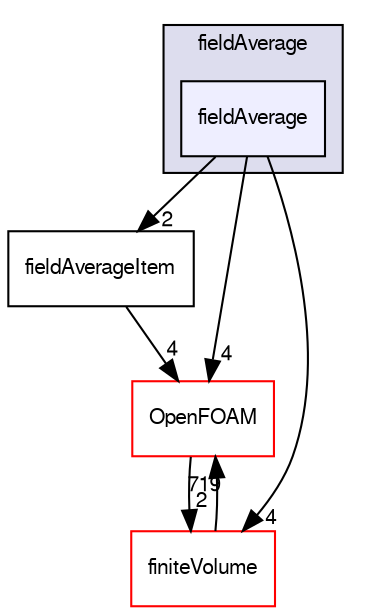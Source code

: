 digraph "src/postProcessing/functionObjects/field/fieldAverage/fieldAverage" {
  bgcolor=transparent;
  compound=true
  node [ fontsize="10", fontname="FreeSans"];
  edge [ labelfontsize="10", labelfontname="FreeSans"];
  subgraph clusterdir_ef4eaa5194a1078fc897f7644a8991b3 {
    graph [ bgcolor="#ddddee", pencolor="black", label="fieldAverage" fontname="FreeSans", fontsize="10", URL="dir_ef4eaa5194a1078fc897f7644a8991b3.html"]
  dir_3f23fe56ea7b37f3702d4f99df5bf5c8 [shape=box, label="fieldAverage", style="filled", fillcolor="#eeeeff", pencolor="black", URL="dir_3f23fe56ea7b37f3702d4f99df5bf5c8.html"];
  }
  dir_4b6bd6a1a2e8ee85b417f89c1d3ea346 [shape=box label="fieldAverageItem" URL="dir_4b6bd6a1a2e8ee85b417f89c1d3ea346.html"];
  dir_9bd15774b555cf7259a6fa18f99fe99b [shape=box label="finiteVolume" color="red" URL="dir_9bd15774b555cf7259a6fa18f99fe99b.html"];
  dir_c5473ff19b20e6ec4dfe5c310b3778a8 [shape=box label="OpenFOAM" color="red" URL="dir_c5473ff19b20e6ec4dfe5c310b3778a8.html"];
  dir_4b6bd6a1a2e8ee85b417f89c1d3ea346->dir_c5473ff19b20e6ec4dfe5c310b3778a8 [headlabel="4", labeldistance=1.5 headhref="dir_002272_001706.html"];
  dir_9bd15774b555cf7259a6fa18f99fe99b->dir_c5473ff19b20e6ec4dfe5c310b3778a8 [headlabel="719", labeldistance=1.5 headhref="dir_000727_001706.html"];
  dir_3f23fe56ea7b37f3702d4f99df5bf5c8->dir_4b6bd6a1a2e8ee85b417f89c1d3ea346 [headlabel="2", labeldistance=1.5 headhref="dir_002270_002272.html"];
  dir_3f23fe56ea7b37f3702d4f99df5bf5c8->dir_9bd15774b555cf7259a6fa18f99fe99b [headlabel="4", labeldistance=1.5 headhref="dir_002270_000727.html"];
  dir_3f23fe56ea7b37f3702d4f99df5bf5c8->dir_c5473ff19b20e6ec4dfe5c310b3778a8 [headlabel="4", labeldistance=1.5 headhref="dir_002270_001706.html"];
  dir_c5473ff19b20e6ec4dfe5c310b3778a8->dir_9bd15774b555cf7259a6fa18f99fe99b [headlabel="2", labeldistance=1.5 headhref="dir_001706_000727.html"];
}
